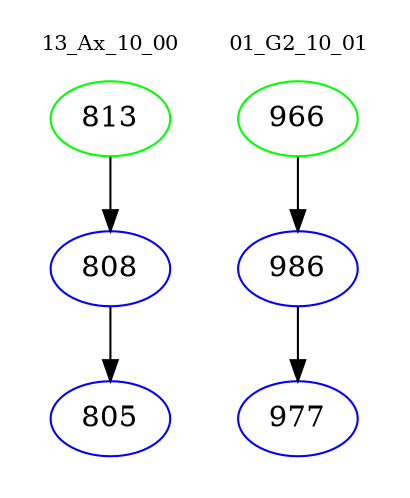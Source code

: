 digraph{
subgraph cluster_0 {
color = white
label = "13_Ax_10_00";
fontsize=10;
T0_813 [label="813", color="green"]
T0_813 -> T0_808 [color="black"]
T0_808 [label="808", color="blue"]
T0_808 -> T0_805 [color="black"]
T0_805 [label="805", color="blue"]
}
subgraph cluster_1 {
color = white
label = "01_G2_10_01";
fontsize=10;
T1_966 [label="966", color="green"]
T1_966 -> T1_986 [color="black"]
T1_986 [label="986", color="blue"]
T1_986 -> T1_977 [color="black"]
T1_977 [label="977", color="blue"]
}
}
